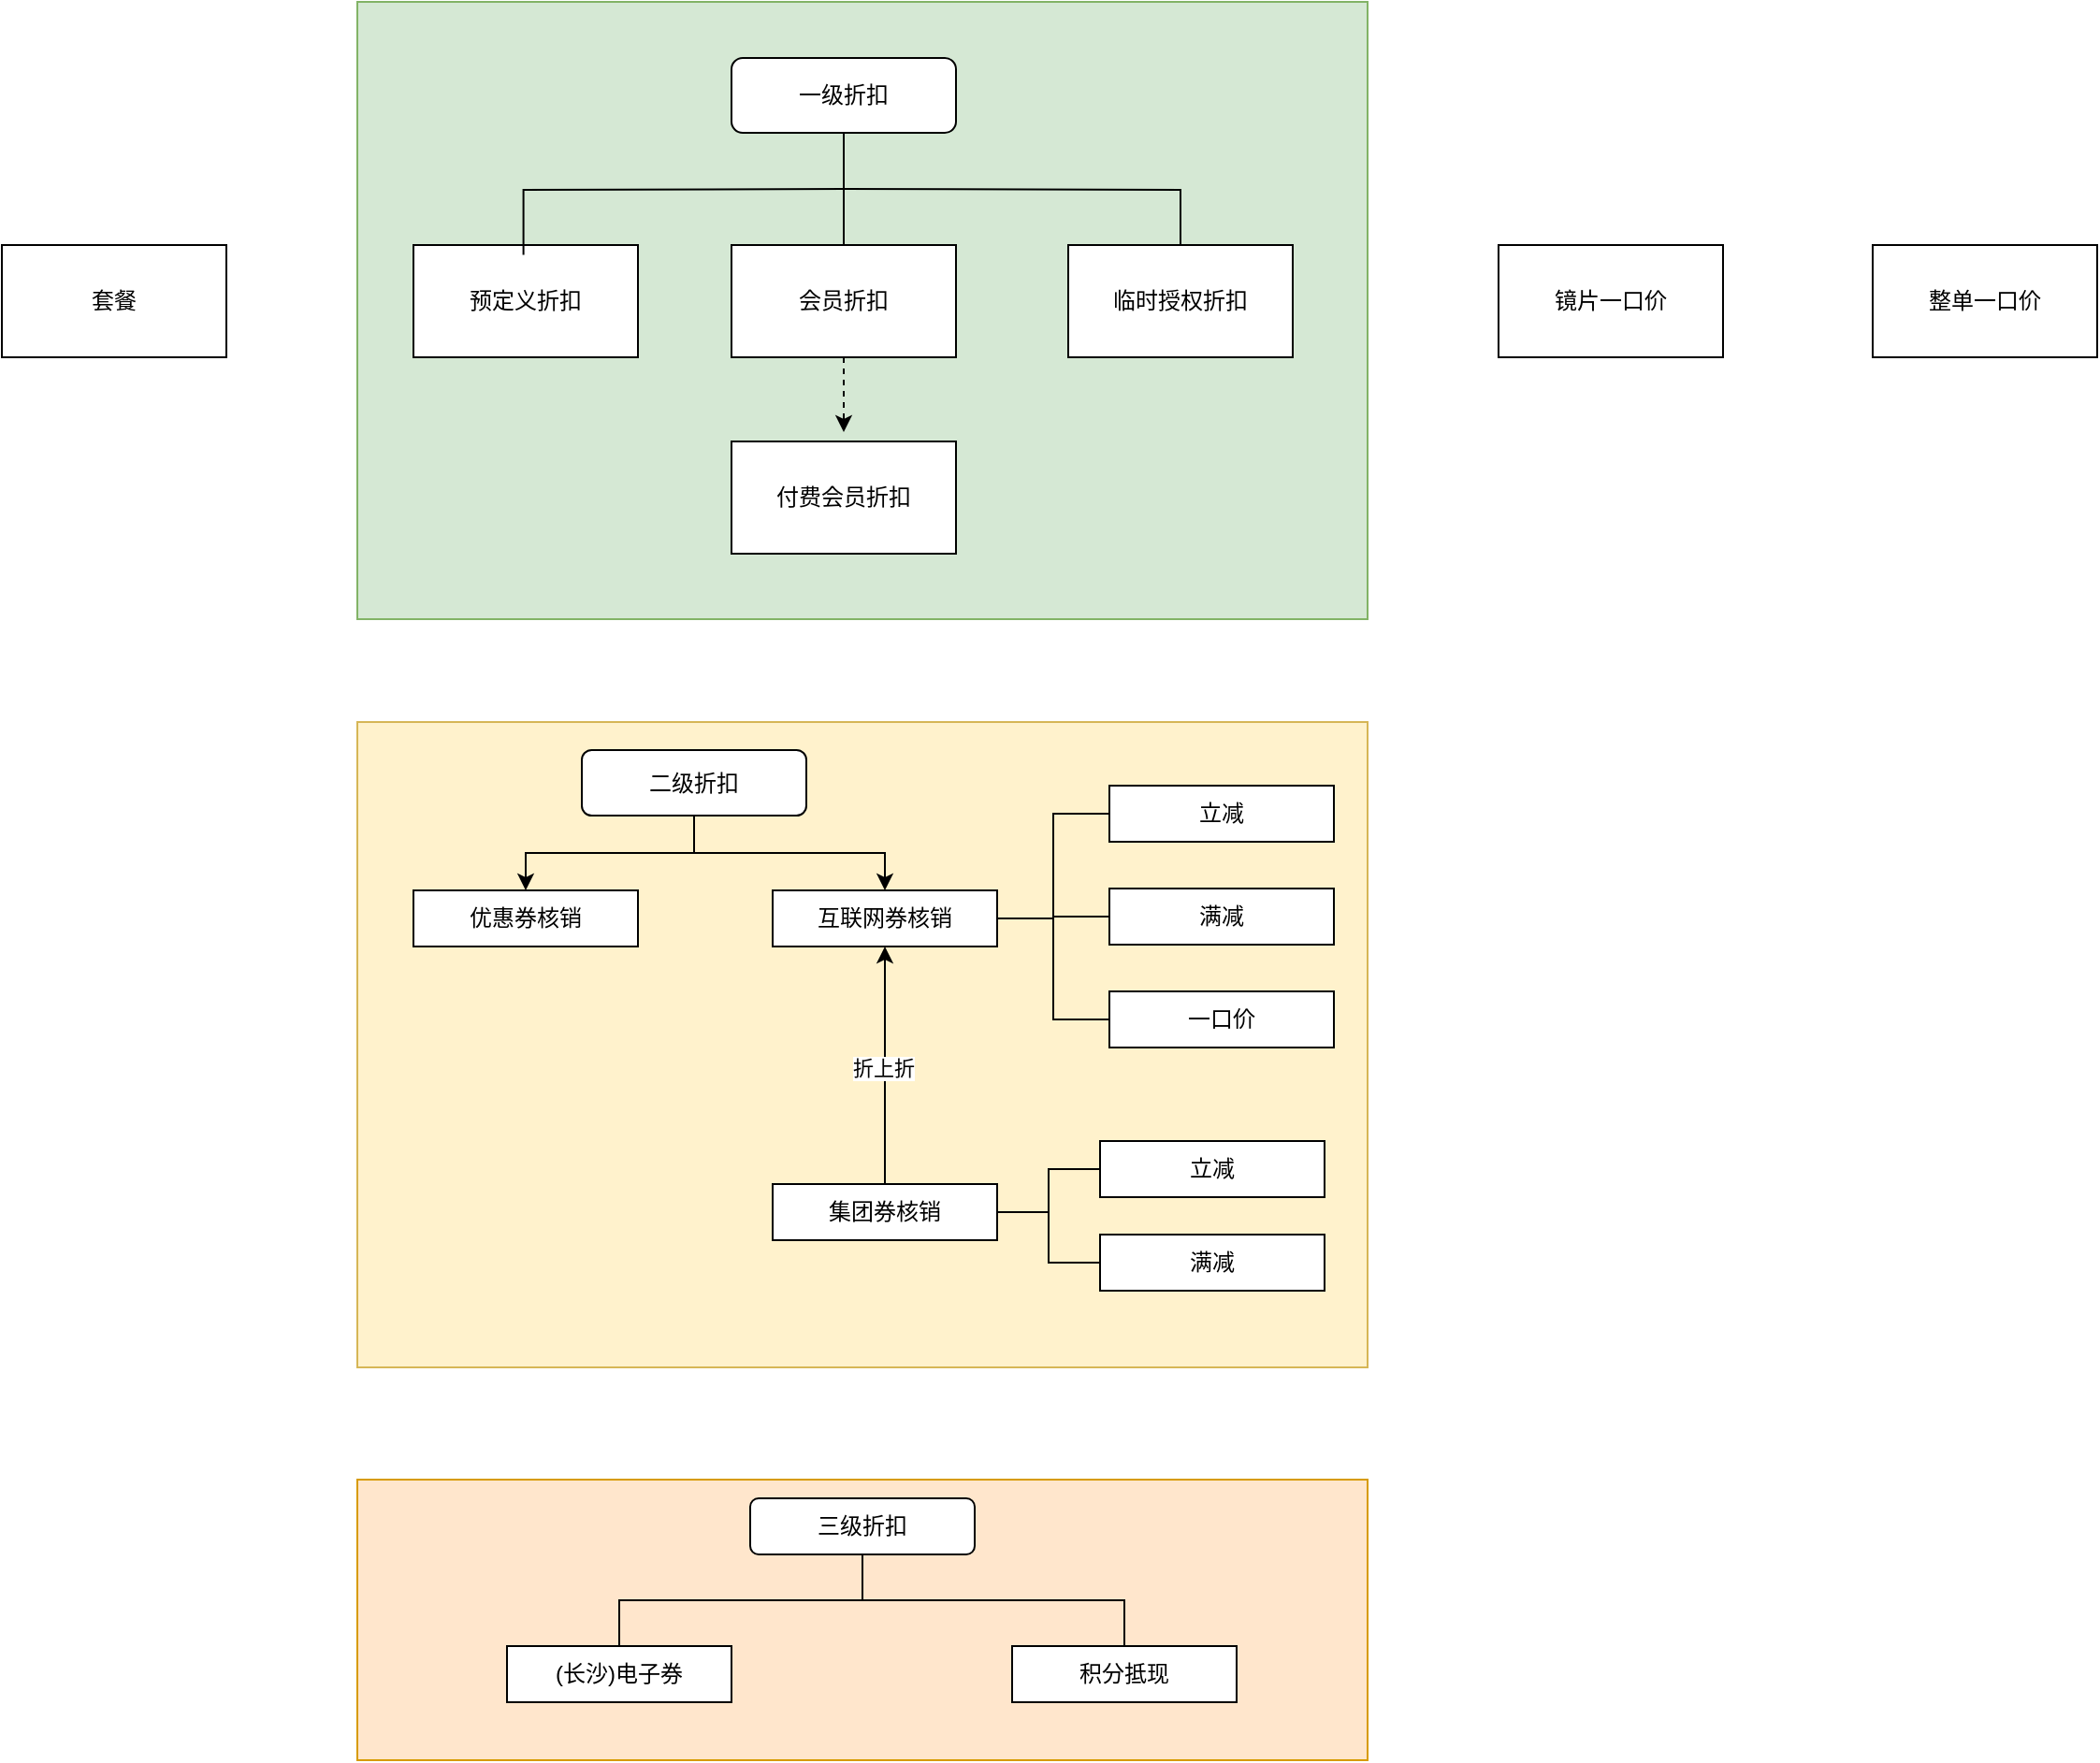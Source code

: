 <mxfile version="25.0.3">
  <diagram name="第 1 页" id="Qo05anvVhtGKLyieYhg1">
    <mxGraphModel dx="1488" dy="464" grid="1" gridSize="10" guides="1" tooltips="1" connect="1" arrows="1" fold="1" page="1" pageScale="1" pageWidth="827" pageHeight="1169" math="0" shadow="0">
      <root>
        <mxCell id="0" />
        <mxCell id="1" parent="0" />
        <mxCell id="EUxthIYtTsblbdW1jSn8-41" value="" style="rounded=0;whiteSpace=wrap;html=1;fillColor=#ffe6cc;strokeColor=#d79b00;" vertex="1" parent="1">
          <mxGeometry x="-140" y="1080" width="540" height="150" as="geometry" />
        </mxCell>
        <mxCell id="EUxthIYtTsblbdW1jSn8-34" value="" style="rounded=0;whiteSpace=wrap;html=1;fillColor=#fff2cc;strokeColor=#d6b656;" vertex="1" parent="1">
          <mxGeometry x="-140" y="675" width="540" height="345" as="geometry" />
        </mxCell>
        <mxCell id="EUxthIYtTsblbdW1jSn8-16" value="" style="rounded=0;whiteSpace=wrap;html=1;fillColor=#d5e8d4;strokeColor=#82b366;" vertex="1" parent="1">
          <mxGeometry x="-140" y="290" width="540" height="330" as="geometry" />
        </mxCell>
        <mxCell id="EUxthIYtTsblbdW1jSn8-14" style="edgeStyle=orthogonalEdgeStyle;rounded=0;orthogonalLoop=1;jettySize=auto;html=1;exitX=0.5;exitY=1;exitDx=0;exitDy=0;dashed=1;" edge="1" parent="1" source="EUxthIYtTsblbdW1jSn8-1">
          <mxGeometry relative="1" as="geometry">
            <mxPoint x="120" y="520" as="targetPoint" />
          </mxGeometry>
        </mxCell>
        <mxCell id="EUxthIYtTsblbdW1jSn8-1" value="会员折扣" style="rounded=0;whiteSpace=wrap;html=1;" vertex="1" parent="1">
          <mxGeometry x="60" y="420" width="120" height="60" as="geometry" />
        </mxCell>
        <mxCell id="EUxthIYtTsblbdW1jSn8-2" value="付费会员折扣" style="rounded=0;whiteSpace=wrap;html=1;" vertex="1" parent="1">
          <mxGeometry x="60" y="525" width="120" height="60" as="geometry" />
        </mxCell>
        <mxCell id="EUxthIYtTsblbdW1jSn8-3" value="预定义折扣" style="rounded=0;whiteSpace=wrap;html=1;" vertex="1" parent="1">
          <mxGeometry x="-110" y="420" width="120" height="60" as="geometry" />
        </mxCell>
        <mxCell id="EUxthIYtTsblbdW1jSn8-4" value="套餐" style="rounded=0;whiteSpace=wrap;html=1;" vertex="1" parent="1">
          <mxGeometry x="-330" y="420" width="120" height="60" as="geometry" />
        </mxCell>
        <mxCell id="EUxthIYtTsblbdW1jSn8-5" value="临时授权折扣" style="rounded=0;whiteSpace=wrap;html=1;" vertex="1" parent="1">
          <mxGeometry x="240" y="420" width="120" height="60" as="geometry" />
        </mxCell>
        <mxCell id="EUxthIYtTsblbdW1jSn8-6" value="整单一口价" style="rounded=0;whiteSpace=wrap;html=1;" vertex="1" parent="1">
          <mxGeometry x="670" y="420" width="120" height="60" as="geometry" />
        </mxCell>
        <mxCell id="EUxthIYtTsblbdW1jSn8-7" value="镜片一口价" style="rounded=0;whiteSpace=wrap;html=1;" vertex="1" parent="1">
          <mxGeometry x="470" y="420" width="120" height="60" as="geometry" />
        </mxCell>
        <mxCell id="EUxthIYtTsblbdW1jSn8-8" value="积分抵现" style="rounded=0;whiteSpace=wrap;html=1;" vertex="1" parent="1">
          <mxGeometry x="210" y="1169" width="120" height="30" as="geometry" />
        </mxCell>
        <mxCell id="EUxthIYtTsblbdW1jSn8-9" value="优惠券核销" style="rounded=0;whiteSpace=wrap;html=1;" vertex="1" parent="1">
          <mxGeometry x="-110" y="765" width="120" height="30" as="geometry" />
        </mxCell>
        <mxCell id="EUxthIYtTsblbdW1jSn8-29" style="edgeStyle=orthogonalEdgeStyle;rounded=0;orthogonalLoop=1;jettySize=auto;html=1;entryX=0;entryY=0.5;entryDx=0;entryDy=0;endArrow=none;endFill=0;" edge="1" parent="1" source="EUxthIYtTsblbdW1jSn8-10" target="EUxthIYtTsblbdW1jSn8-23">
          <mxGeometry relative="1" as="geometry" />
        </mxCell>
        <mxCell id="EUxthIYtTsblbdW1jSn8-30" style="edgeStyle=orthogonalEdgeStyle;rounded=0;orthogonalLoop=1;jettySize=auto;html=1;entryX=0;entryY=0.5;entryDx=0;entryDy=0;endArrow=none;endFill=0;" edge="1" parent="1" source="EUxthIYtTsblbdW1jSn8-10" target="EUxthIYtTsblbdW1jSn8-24">
          <mxGeometry relative="1" as="geometry" />
        </mxCell>
        <mxCell id="EUxthIYtTsblbdW1jSn8-31" style="edgeStyle=orthogonalEdgeStyle;rounded=0;orthogonalLoop=1;jettySize=auto;html=1;entryX=0;entryY=0.5;entryDx=0;entryDy=0;endArrow=none;endFill=0;" edge="1" parent="1" source="EUxthIYtTsblbdW1jSn8-10" target="EUxthIYtTsblbdW1jSn8-25">
          <mxGeometry relative="1" as="geometry" />
        </mxCell>
        <mxCell id="EUxthIYtTsblbdW1jSn8-10" value="互联网券核销" style="rounded=0;whiteSpace=wrap;html=1;" vertex="1" parent="1">
          <mxGeometry x="82" y="765" width="120" height="30" as="geometry" />
        </mxCell>
        <mxCell id="EUxthIYtTsblbdW1jSn8-11" value="(长沙)电子券" style="rounded=0;whiteSpace=wrap;html=1;" vertex="1" parent="1">
          <mxGeometry x="-60" y="1169" width="120" height="30" as="geometry" />
        </mxCell>
        <mxCell id="EUxthIYtTsblbdW1jSn8-19" style="edgeStyle=orthogonalEdgeStyle;rounded=0;orthogonalLoop=1;jettySize=auto;html=1;endArrow=none;endFill=0;" edge="1" parent="1" target="EUxthIYtTsblbdW1jSn8-5">
          <mxGeometry relative="1" as="geometry">
            <mxPoint x="120" y="390" as="sourcePoint" />
          </mxGeometry>
        </mxCell>
        <mxCell id="EUxthIYtTsblbdW1jSn8-20" style="edgeStyle=orthogonalEdgeStyle;rounded=0;orthogonalLoop=1;jettySize=auto;html=1;exitX=0.5;exitY=1;exitDx=0;exitDy=0;endArrow=none;endFill=0;" edge="1" parent="1" source="EUxthIYtTsblbdW1jSn8-12" target="EUxthIYtTsblbdW1jSn8-1">
          <mxGeometry relative="1" as="geometry" />
        </mxCell>
        <mxCell id="EUxthIYtTsblbdW1jSn8-12" value="一级折扣" style="rounded=1;whiteSpace=wrap;html=1;" vertex="1" parent="1">
          <mxGeometry x="60" y="320" width="120" height="40" as="geometry" />
        </mxCell>
        <mxCell id="EUxthIYtTsblbdW1jSn8-18" style="edgeStyle=orthogonalEdgeStyle;rounded=0;orthogonalLoop=1;jettySize=auto;html=1;entryX=0.49;entryY=0.088;entryDx=0;entryDy=0;entryPerimeter=0;endArrow=none;endFill=0;" edge="1" parent="1" target="EUxthIYtTsblbdW1jSn8-3">
          <mxGeometry relative="1" as="geometry">
            <mxPoint x="120" y="390" as="sourcePoint" />
          </mxGeometry>
        </mxCell>
        <mxCell id="EUxthIYtTsblbdW1jSn8-32" style="edgeStyle=orthogonalEdgeStyle;rounded=0;orthogonalLoop=1;jettySize=auto;html=1;entryX=0;entryY=0.5;entryDx=0;entryDy=0;endArrow=none;endFill=0;" edge="1" parent="1" source="EUxthIYtTsblbdW1jSn8-22" target="EUxthIYtTsblbdW1jSn8-26">
          <mxGeometry relative="1" as="geometry" />
        </mxCell>
        <mxCell id="EUxthIYtTsblbdW1jSn8-33" style="edgeStyle=orthogonalEdgeStyle;rounded=0;orthogonalLoop=1;jettySize=auto;html=1;entryX=0;entryY=0.5;entryDx=0;entryDy=0;endArrow=none;endFill=0;" edge="1" parent="1" source="EUxthIYtTsblbdW1jSn8-22" target="EUxthIYtTsblbdW1jSn8-27">
          <mxGeometry relative="1" as="geometry" />
        </mxCell>
        <mxCell id="EUxthIYtTsblbdW1jSn8-39" style="edgeStyle=orthogonalEdgeStyle;rounded=0;orthogonalLoop=1;jettySize=auto;html=1;entryX=0.5;entryY=1;entryDx=0;entryDy=0;" edge="1" parent="1" source="EUxthIYtTsblbdW1jSn8-22" target="EUxthIYtTsblbdW1jSn8-10">
          <mxGeometry relative="1" as="geometry" />
        </mxCell>
        <mxCell id="EUxthIYtTsblbdW1jSn8-40" value="折上折" style="edgeLabel;html=1;align=center;verticalAlign=middle;resizable=0;points=[];" vertex="1" connectable="0" parent="EUxthIYtTsblbdW1jSn8-39">
          <mxGeometry x="-0.02" y="1" relative="1" as="geometry">
            <mxPoint as="offset" />
          </mxGeometry>
        </mxCell>
        <mxCell id="EUxthIYtTsblbdW1jSn8-22" value="集团券核销" style="rounded=0;whiteSpace=wrap;html=1;" vertex="1" parent="1">
          <mxGeometry x="82" y="922" width="120" height="30" as="geometry" />
        </mxCell>
        <mxCell id="EUxthIYtTsblbdW1jSn8-23" value="立减" style="rounded=0;whiteSpace=wrap;html=1;" vertex="1" parent="1">
          <mxGeometry x="262" y="709" width="120" height="30" as="geometry" />
        </mxCell>
        <mxCell id="EUxthIYtTsblbdW1jSn8-24" value="满减" style="rounded=0;whiteSpace=wrap;html=1;" vertex="1" parent="1">
          <mxGeometry x="262" y="764" width="120" height="30" as="geometry" />
        </mxCell>
        <mxCell id="EUxthIYtTsblbdW1jSn8-25" value="一口价" style="rounded=0;whiteSpace=wrap;html=1;" vertex="1" parent="1">
          <mxGeometry x="262" y="819" width="120" height="30" as="geometry" />
        </mxCell>
        <mxCell id="EUxthIYtTsblbdW1jSn8-26" value="立减" style="rounded=0;whiteSpace=wrap;html=1;" vertex="1" parent="1">
          <mxGeometry x="257" y="899" width="120" height="30" as="geometry" />
        </mxCell>
        <mxCell id="EUxthIYtTsblbdW1jSn8-27" value="满减" style="rounded=0;whiteSpace=wrap;html=1;" vertex="1" parent="1">
          <mxGeometry x="257" y="949" width="120" height="30" as="geometry" />
        </mxCell>
        <mxCell id="EUxthIYtTsblbdW1jSn8-36" style="edgeStyle=orthogonalEdgeStyle;rounded=0;orthogonalLoop=1;jettySize=auto;html=1;entryX=0.5;entryY=0;entryDx=0;entryDy=0;" edge="1" parent="1" source="EUxthIYtTsblbdW1jSn8-35" target="EUxthIYtTsblbdW1jSn8-9">
          <mxGeometry relative="1" as="geometry" />
        </mxCell>
        <mxCell id="EUxthIYtTsblbdW1jSn8-37" style="edgeStyle=orthogonalEdgeStyle;rounded=0;orthogonalLoop=1;jettySize=auto;html=1;entryX=0.5;entryY=0;entryDx=0;entryDy=0;" edge="1" parent="1" source="EUxthIYtTsblbdW1jSn8-35" target="EUxthIYtTsblbdW1jSn8-10">
          <mxGeometry relative="1" as="geometry" />
        </mxCell>
        <mxCell id="EUxthIYtTsblbdW1jSn8-35" value="二级折扣" style="rounded=1;whiteSpace=wrap;html=1;" vertex="1" parent="1">
          <mxGeometry x="-20" y="690" width="120" height="35" as="geometry" />
        </mxCell>
        <mxCell id="EUxthIYtTsblbdW1jSn8-43" style="edgeStyle=orthogonalEdgeStyle;rounded=0;orthogonalLoop=1;jettySize=auto;html=1;entryX=0.5;entryY=0;entryDx=0;entryDy=0;endArrow=none;endFill=0;exitX=0.5;exitY=1;exitDx=0;exitDy=0;" edge="1" parent="1" source="EUxthIYtTsblbdW1jSn8-42" target="EUxthIYtTsblbdW1jSn8-11">
          <mxGeometry relative="1" as="geometry" />
        </mxCell>
        <mxCell id="EUxthIYtTsblbdW1jSn8-44" style="edgeStyle=orthogonalEdgeStyle;rounded=0;orthogonalLoop=1;jettySize=auto;html=1;entryX=0.5;entryY=0;entryDx=0;entryDy=0;endArrow=none;endFill=0;exitX=0.5;exitY=1;exitDx=0;exitDy=0;" edge="1" parent="1" source="EUxthIYtTsblbdW1jSn8-42" target="EUxthIYtTsblbdW1jSn8-8">
          <mxGeometry relative="1" as="geometry" />
        </mxCell>
        <mxCell id="EUxthIYtTsblbdW1jSn8-42" value="三级折扣" style="rounded=1;whiteSpace=wrap;html=1;" vertex="1" parent="1">
          <mxGeometry x="70" y="1090" width="120" height="30" as="geometry" />
        </mxCell>
      </root>
    </mxGraphModel>
  </diagram>
</mxfile>
